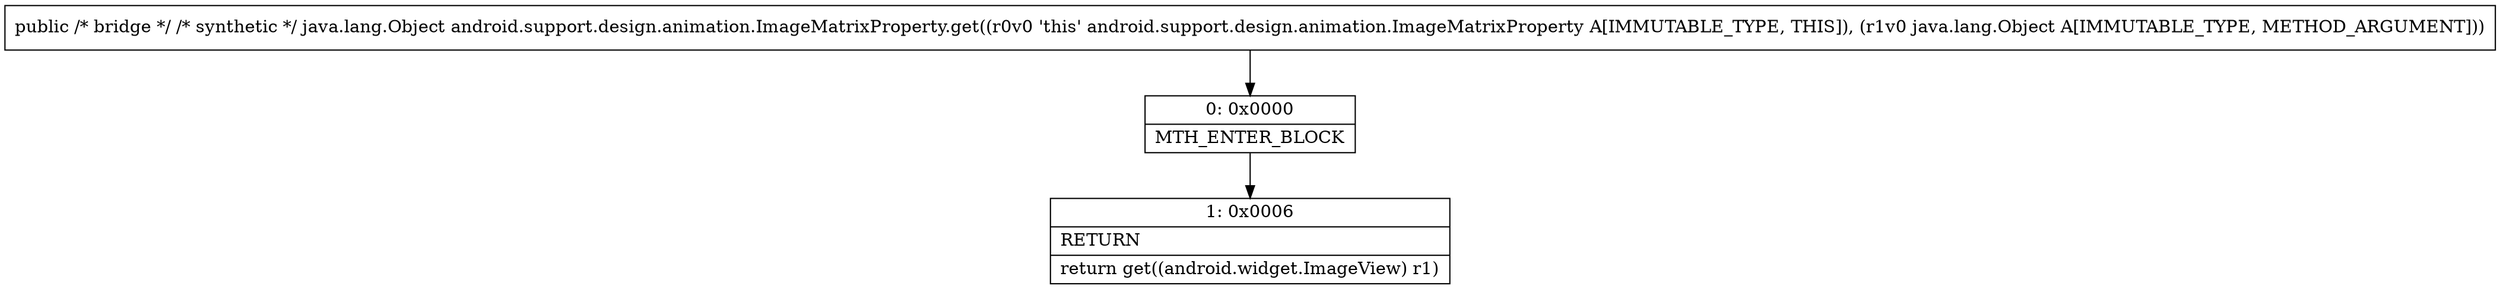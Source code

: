digraph "CFG forandroid.support.design.animation.ImageMatrixProperty.get(Ljava\/lang\/Object;)Ljava\/lang\/Object;" {
Node_0 [shape=record,label="{0\:\ 0x0000|MTH_ENTER_BLOCK\l}"];
Node_1 [shape=record,label="{1\:\ 0x0006|RETURN\l|return get((android.widget.ImageView) r1)\l}"];
MethodNode[shape=record,label="{public \/* bridge *\/ \/* synthetic *\/ java.lang.Object android.support.design.animation.ImageMatrixProperty.get((r0v0 'this' android.support.design.animation.ImageMatrixProperty A[IMMUTABLE_TYPE, THIS]), (r1v0 java.lang.Object A[IMMUTABLE_TYPE, METHOD_ARGUMENT])) }"];
MethodNode -> Node_0;
Node_0 -> Node_1;
}

